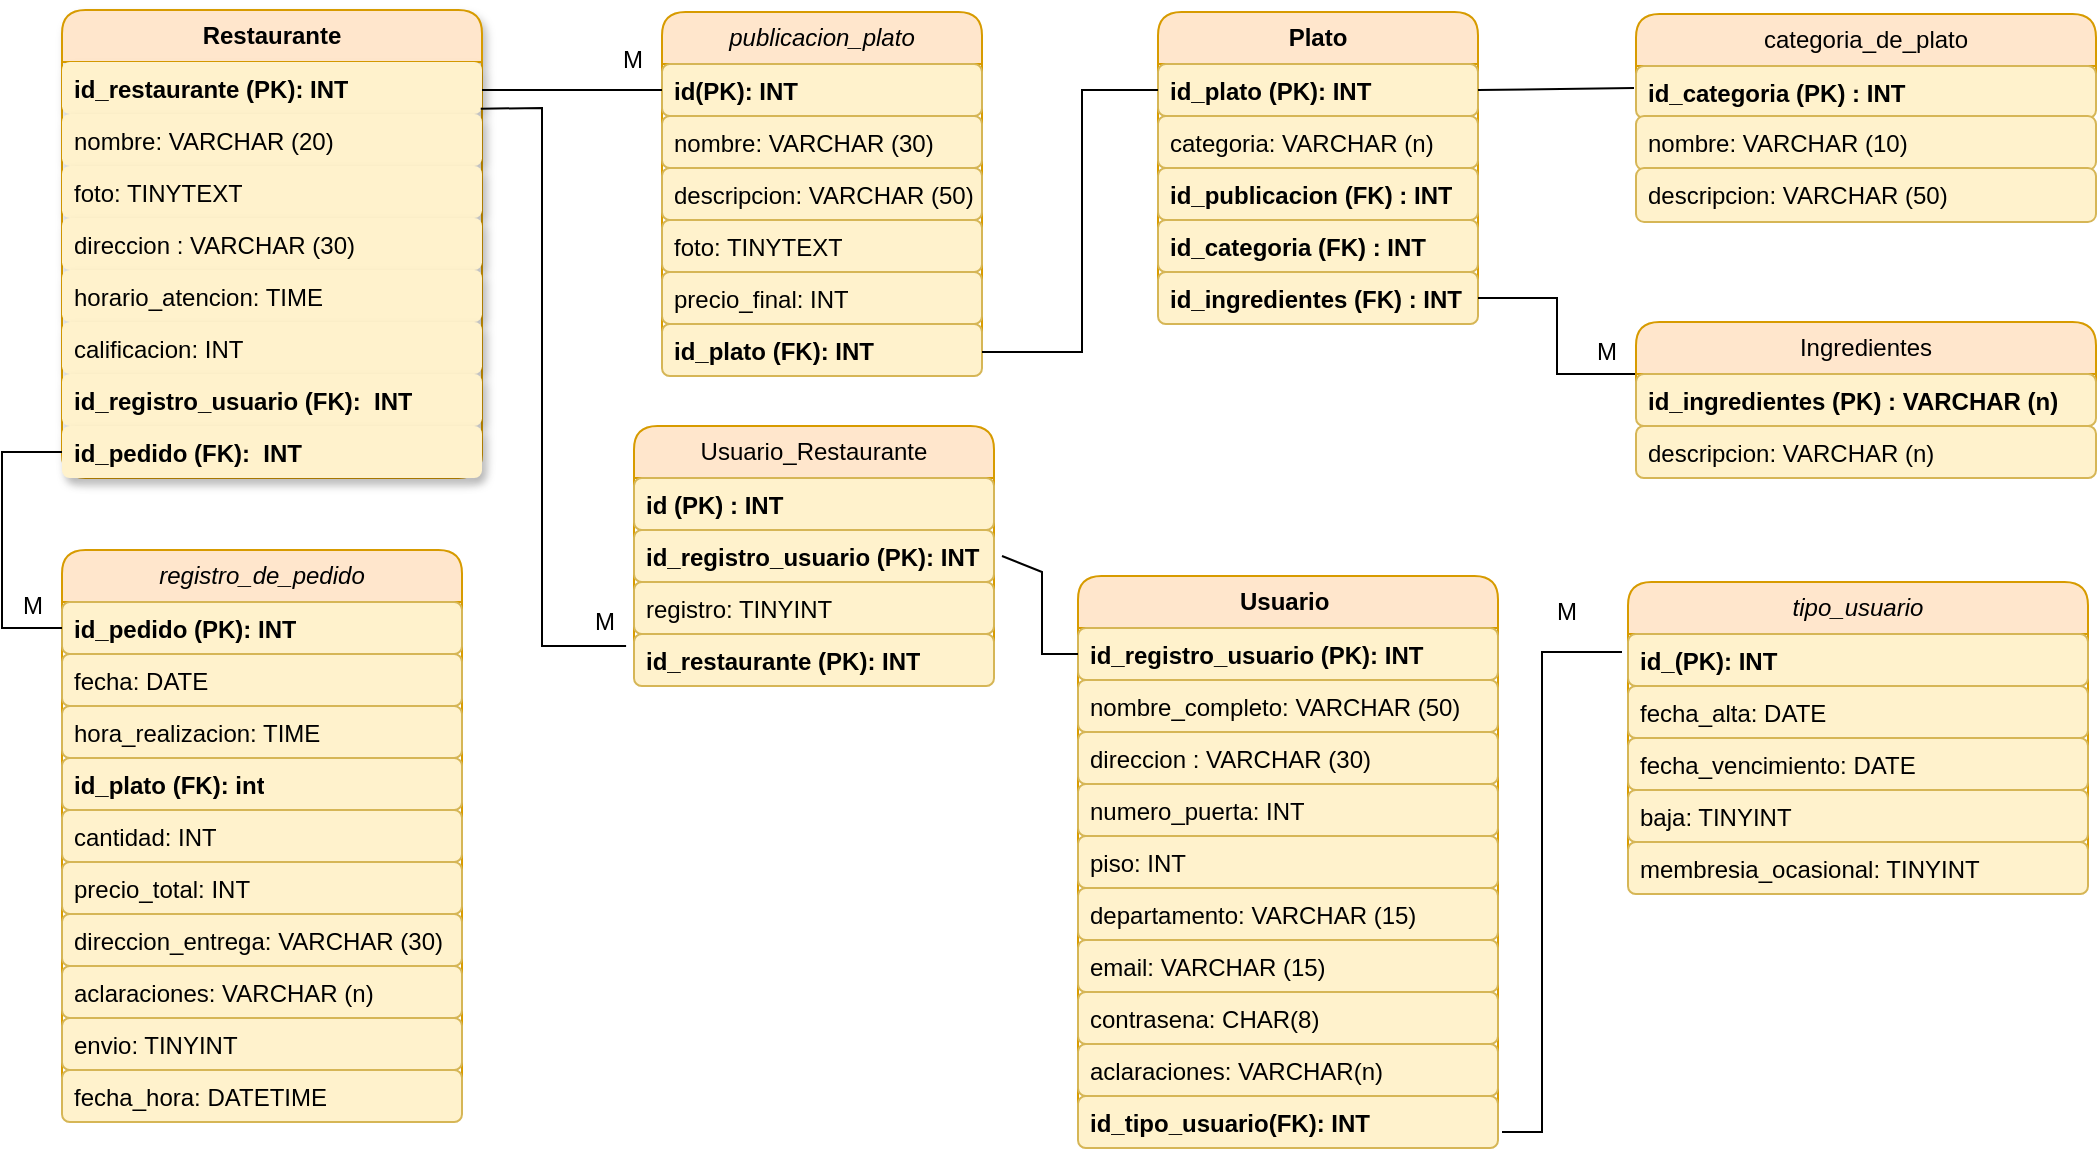 <mxfile version="24.2.1" type="google">
  <diagram id="C5RBs43oDa-KdzZeNtuy" name="Page-1">
    <mxGraphModel grid="1" page="1" gridSize="10" guides="1" tooltips="1" connect="1" arrows="1" fold="1" pageScale="1" pageWidth="827" pageHeight="1169" math="0" shadow="0">
      <root>
        <mxCell id="WIyWlLk6GJQsqaUBKTNV-0" />
        <mxCell id="WIyWlLk6GJQsqaUBKTNV-1" parent="WIyWlLk6GJQsqaUBKTNV-0" />
        <mxCell id="ddnr4rehdjsai6wzzecG-0" value="&lt;span style=&quot;color: rgb(0, 0, 0); text-wrap: nowrap;&quot;&gt;&lt;b style=&quot;&quot;&gt;Restaurante&lt;/b&gt;&lt;/span&gt;" style="swimlane;fontStyle=0;childLayout=stackLayout;horizontal=1;startSize=26;fillColor=#ffe6cc;horizontalStack=0;resizeParent=1;resizeParentMax=0;resizeLast=0;collapsible=1;marginBottom=0;whiteSpace=wrap;html=1;rounded=1;labelBackgroundColor=none;strokeColor=#d79b00;swimlaneFillColor=none;glass=0;shadow=1;" vertex="1" parent="WIyWlLk6GJQsqaUBKTNV-1">
          <mxGeometry x="60" y="29" width="210" height="234" as="geometry" />
        </mxCell>
        <mxCell id="ddnr4rehdjsai6wzzecG-1" value="&lt;span style=&quot;color: rgb(0, 0, 0); text-wrap: nowrap;&quot;&gt;&lt;b&gt;id_restaurante (PK): INT&lt;/b&gt;&lt;/span&gt;" style="text;strokeColor=none;fillColor=#fff2cc;align=left;verticalAlign=top;spacingLeft=4;spacingRight=4;overflow=hidden;rotatable=0;points=[[0,0.5],[1,0.5]];portConstraint=eastwest;whiteSpace=wrap;html=1;rounded=1;labelBackgroundColor=none;gradientColor=none;glass=0;shadow=1;" vertex="1" parent="ddnr4rehdjsai6wzzecG-0">
          <mxGeometry y="26" width="210" height="26" as="geometry" />
        </mxCell>
        <mxCell id="ddnr4rehdjsai6wzzecG-2" value="&lt;span style=&quot;color: rgb(0, 0, 0); text-wrap: nowrap;&quot;&gt;nombre: VARCHAR (20)&lt;/span&gt;" style="text;strokeColor=none;fillColor=#fff2cc;align=left;verticalAlign=top;spacingLeft=4;spacingRight=4;overflow=hidden;rotatable=0;points=[[0,0.5],[1,0.5]];portConstraint=eastwest;whiteSpace=wrap;html=1;rounded=1;labelBackgroundColor=none;gradientColor=none;glass=0;shadow=1;" vertex="1" parent="ddnr4rehdjsai6wzzecG-0">
          <mxGeometry y="52" width="210" height="26" as="geometry" />
        </mxCell>
        <mxCell id="ddnr4rehdjsai6wzzecG-3" value="&lt;span style=&quot;color: rgb(0, 0, 0); text-wrap: nowrap;&quot;&gt;foto: TINYTEXT&lt;/span&gt;" style="text;strokeColor=none;fillColor=#fff2cc;align=left;verticalAlign=top;spacingLeft=4;spacingRight=4;overflow=hidden;rotatable=0;points=[[0,0.5],[1,0.5]];portConstraint=eastwest;whiteSpace=wrap;html=1;rounded=1;labelBackgroundColor=none;gradientColor=none;glass=0;shadow=1;" vertex="1" parent="ddnr4rehdjsai6wzzecG-0">
          <mxGeometry y="78" width="210" height="26" as="geometry" />
        </mxCell>
        <mxCell id="ddnr4rehdjsai6wzzecG-4" value="&lt;span style=&quot;color: rgb(0, 0, 0); text-wrap: nowrap;&quot;&gt;direccion : VARCHAR (30)&lt;/span&gt;" style="text;strokeColor=none;fillColor=#fff2cc;align=left;verticalAlign=top;spacingLeft=4;spacingRight=4;overflow=hidden;rotatable=0;points=[[0,0.5],[1,0.5]];portConstraint=eastwest;whiteSpace=wrap;html=1;rounded=1;labelBackgroundColor=none;gradientColor=none;glass=0;shadow=1;" vertex="1" parent="ddnr4rehdjsai6wzzecG-0">
          <mxGeometry y="104" width="210" height="26" as="geometry" />
        </mxCell>
        <mxCell id="ddnr4rehdjsai6wzzecG-5" value="&lt;span style=&quot;color: rgb(0, 0, 0); text-wrap: nowrap;&quot;&gt;horario_atencion: TIME&lt;/span&gt;" style="text;strokeColor=none;fillColor=#fff2cc;align=left;verticalAlign=top;spacingLeft=4;spacingRight=4;overflow=hidden;rotatable=0;points=[[0,0.5],[1,0.5]];portConstraint=eastwest;whiteSpace=wrap;html=1;rounded=1;labelBackgroundColor=none;gradientColor=none;glass=0;shadow=1;" vertex="1" parent="ddnr4rehdjsai6wzzecG-0">
          <mxGeometry y="130" width="210" height="26" as="geometry" />
        </mxCell>
        <mxCell id="ddnr4rehdjsai6wzzecG-6" value="&lt;span style=&quot;color: rgb(0, 0, 0); text-wrap: nowrap;&quot;&gt;calificacion: INT&lt;/span&gt;" style="text;strokeColor=none;fillColor=#fff2cc;align=left;verticalAlign=top;spacingLeft=4;spacingRight=4;overflow=hidden;rotatable=0;points=[[0,0.5],[1,0.5]];portConstraint=eastwest;whiteSpace=wrap;html=1;rounded=1;labelBackgroundColor=none;gradientColor=none;glass=0;shadow=1;" vertex="1" parent="ddnr4rehdjsai6wzzecG-0">
          <mxGeometry y="156" width="210" height="26" as="geometry" />
        </mxCell>
        <mxCell id="ddnr4rehdjsai6wzzecG-7" value="&lt;font color=&quot;#000000&quot;&gt;&lt;span style=&quot;text-wrap: nowrap;&quot;&gt;&lt;b&gt;id_registro_usuario (FK):&amp;nbsp; INT&lt;/b&gt;&lt;/span&gt;&lt;/font&gt;&lt;div&gt;&lt;font color=&quot;#000000&quot;&gt;&lt;span style=&quot;text-wrap: nowrap;&quot;&gt;&lt;br&gt;&lt;/span&gt;&lt;/font&gt;&lt;/div&gt;" style="text;strokeColor=none;fillColor=#fff2cc;align=left;verticalAlign=top;spacingLeft=4;spacingRight=4;overflow=hidden;rotatable=0;points=[[0,0.5],[1,0.5]];portConstraint=eastwest;whiteSpace=wrap;html=1;rounded=1;labelBackgroundColor=none;gradientColor=none;glass=0;shadow=1;" vertex="1" parent="ddnr4rehdjsai6wzzecG-0">
          <mxGeometry y="182" width="210" height="26" as="geometry" />
        </mxCell>
        <mxCell id="ddnr4rehdjsai6wzzecG-8" value="&lt;font color=&quot;#000000&quot;&gt;&lt;span style=&quot;text-wrap: nowrap;&quot;&gt;&lt;b&gt;id_pedido (FK):&amp;nbsp; INT&lt;/b&gt;&lt;/span&gt;&lt;/font&gt;&lt;div&gt;&lt;font color=&quot;#000000&quot;&gt;&lt;span style=&quot;text-wrap: nowrap;&quot;&gt;&lt;br&gt;&lt;/span&gt;&lt;/font&gt;&lt;/div&gt;" style="text;strokeColor=none;fillColor=#fff2cc;align=left;verticalAlign=top;spacingLeft=4;spacingRight=4;overflow=hidden;rotatable=0;points=[[0,0.5],[1,0.5]];portConstraint=eastwest;whiteSpace=wrap;html=1;rounded=1;labelBackgroundColor=none;gradientColor=none;glass=0;shadow=1;" vertex="1" parent="ddnr4rehdjsai6wzzecG-0">
          <mxGeometry y="208" width="210" height="26" as="geometry" />
        </mxCell>
        <mxCell id="ddnr4rehdjsai6wzzecG-9" value="&lt;span style=&quot;color: rgb(0, 0, 0); font-style: italic; text-wrap: nowrap;&quot;&gt;publicacion_plato&lt;/span&gt;" style="swimlane;fontStyle=0;childLayout=stackLayout;horizontal=1;startSize=26;fillColor=#ffe6cc;horizontalStack=0;resizeParent=1;resizeParentMax=0;resizeLast=0;collapsible=1;marginBottom=0;whiteSpace=wrap;html=1;rounded=1;labelBackgroundColor=none;strokeColor=#d79b00;" vertex="1" parent="WIyWlLk6GJQsqaUBKTNV-1">
          <mxGeometry x="360" y="30" width="160" height="182" as="geometry" />
        </mxCell>
        <mxCell id="ddnr4rehdjsai6wzzecG-10" value="&lt;span style=&quot;color: rgb(0, 0, 0); text-wrap: nowrap;&quot;&gt;&lt;b&gt;id(PK): INT&lt;/b&gt;&lt;/span&gt;" style="text;strokeColor=#d6b656;fillColor=#fff2cc;align=left;verticalAlign=top;spacingLeft=4;spacingRight=4;overflow=hidden;rotatable=0;points=[[0,0.5],[1,0.5]];portConstraint=eastwest;whiteSpace=wrap;html=1;rounded=1;labelBackgroundColor=none;" vertex="1" parent="ddnr4rehdjsai6wzzecG-9">
          <mxGeometry y="26" width="160" height="26" as="geometry" />
        </mxCell>
        <mxCell id="ddnr4rehdjsai6wzzecG-69" value="&lt;font color=&quot;#000000&quot;&gt;&lt;span style=&quot;text-wrap: nowrap;&quot;&gt;nombre: VARCHAR (30)&lt;/span&gt;&lt;/font&gt;" style="text;strokeColor=#d6b656;fillColor=#fff2cc;align=left;verticalAlign=top;spacingLeft=4;spacingRight=4;overflow=hidden;rotatable=0;points=[[0,0.5],[1,0.5]];portConstraint=eastwest;whiteSpace=wrap;html=1;rounded=1;labelBackgroundColor=none;" vertex="1" parent="ddnr4rehdjsai6wzzecG-9">
          <mxGeometry y="52" width="160" height="26" as="geometry" />
        </mxCell>
        <mxCell id="ddnr4rehdjsai6wzzecG-70" value="&lt;font color=&quot;#000000&quot;&gt;&lt;span style=&quot;text-wrap: nowrap;&quot;&gt;descripcion: VARCHAR (50)&lt;/span&gt;&lt;/font&gt;" style="text;strokeColor=#d6b656;fillColor=#fff2cc;align=left;verticalAlign=top;spacingLeft=4;spacingRight=4;overflow=hidden;rotatable=0;points=[[0,0.5],[1,0.5]];portConstraint=eastwest;whiteSpace=wrap;html=1;rounded=1;labelBackgroundColor=none;" vertex="1" parent="ddnr4rehdjsai6wzzecG-9">
          <mxGeometry y="78" width="160" height="26" as="geometry" />
        </mxCell>
        <mxCell id="ddnr4rehdjsai6wzzecG-17" value="&lt;span style=&quot;color: rgb(0, 0, 0); text-wrap: nowrap;&quot;&gt;foto: TINYTEXT&lt;/span&gt;" style="text;strokeColor=#d6b656;fillColor=#fff2cc;align=left;verticalAlign=top;spacingLeft=4;spacingRight=4;overflow=hidden;rotatable=0;points=[[0,0.5],[1,0.5]];portConstraint=eastwest;whiteSpace=wrap;html=1;rounded=1;labelBackgroundColor=none;" vertex="1" parent="ddnr4rehdjsai6wzzecG-9">
          <mxGeometry y="104" width="160" height="26" as="geometry" />
        </mxCell>
        <mxCell id="ddnr4rehdjsai6wzzecG-16" value="&lt;font color=&quot;#000000&quot;&gt;&lt;span style=&quot;text-wrap: nowrap;&quot;&gt;precio_final: INT&lt;/span&gt;&lt;/font&gt;" style="text;strokeColor=#d6b656;fillColor=#fff2cc;align=left;verticalAlign=top;spacingLeft=4;spacingRight=4;overflow=hidden;rotatable=0;points=[[0,0.5],[1,0.5]];portConstraint=eastwest;whiteSpace=wrap;html=1;rounded=1;labelBackgroundColor=none;" vertex="1" parent="ddnr4rehdjsai6wzzecG-9">
          <mxGeometry y="130" width="160" height="26" as="geometry" />
        </mxCell>
        <mxCell id="ddnr4rehdjsai6wzzecG-11" value="&lt;span style=&quot;color: rgb(0, 0, 0); text-wrap: nowrap;&quot;&gt;&lt;b&gt;id_plato (FK): INT&lt;/b&gt;&lt;/span&gt;" style="text;strokeColor=#d6b656;fillColor=#fff2cc;align=left;verticalAlign=top;spacingLeft=4;spacingRight=4;overflow=hidden;rotatable=0;points=[[0,0.5],[1,0.5]];portConstraint=eastwest;whiteSpace=wrap;html=1;rounded=1;labelBackgroundColor=none;" vertex="1" parent="ddnr4rehdjsai6wzzecG-9">
          <mxGeometry y="156" width="160" height="26" as="geometry" />
        </mxCell>
        <mxCell id="ddnr4rehdjsai6wzzecG-12" value="" style="endArrow=none;html=1;rounded=0;entryX=0;entryY=0.5;entryDx=0;entryDy=0;" edge="1" parent="WIyWlLk6GJQsqaUBKTNV-1" target="ddnr4rehdjsai6wzzecG-10">
          <mxGeometry width="50" height="50" relative="1" as="geometry">
            <mxPoint x="270" y="69" as="sourcePoint" />
            <mxPoint x="320" y="19" as="targetPoint" />
          </mxGeometry>
        </mxCell>
        <mxCell id="ddnr4rehdjsai6wzzecG-13" value="&lt;font color=&quot;#000000&quot;&gt;&lt;span style=&quot;text-wrap: nowrap;&quot;&gt;&lt;b style=&quot;&quot;&gt;Plato&lt;/b&gt;&lt;/span&gt;&lt;/font&gt;" style="swimlane;fontStyle=0;childLayout=stackLayout;horizontal=1;startSize=26;fillColor=#ffe6cc;horizontalStack=0;resizeParent=1;resizeParentMax=0;resizeLast=0;collapsible=1;marginBottom=0;whiteSpace=wrap;html=1;rounded=1;labelBackgroundColor=none;strokeColor=#d79b00;" vertex="1" parent="WIyWlLk6GJQsqaUBKTNV-1">
          <mxGeometry x="608" y="30" width="160" height="156" as="geometry" />
        </mxCell>
        <mxCell id="ddnr4rehdjsai6wzzecG-14" value="&lt;span style=&quot;color: rgb(0, 0, 0); text-wrap: nowrap;&quot;&gt;&lt;b&gt;id_plato (PK): INT&lt;/b&gt;&lt;/span&gt;" style="text;strokeColor=#d6b656;fillColor=#fff2cc;align=left;verticalAlign=top;spacingLeft=4;spacingRight=4;overflow=hidden;rotatable=0;points=[[0,0.5],[1,0.5]];portConstraint=eastwest;whiteSpace=wrap;html=1;rounded=1;labelBackgroundColor=none;" vertex="1" parent="ddnr4rehdjsai6wzzecG-13">
          <mxGeometry y="26" width="160" height="26" as="geometry" />
        </mxCell>
        <mxCell id="ddnr4rehdjsai6wzzecG-15" value="&lt;span style=&quot;color: rgb(0, 0, 0); text-wrap: nowrap;&quot;&gt;categoria: VARCHAR (n)&lt;/span&gt;" style="text;strokeColor=#d6b656;fillColor=#fff2cc;align=left;verticalAlign=top;spacingLeft=4;spacingRight=4;overflow=hidden;rotatable=0;points=[[0,0.5],[1,0.5]];portConstraint=eastwest;whiteSpace=wrap;html=1;rounded=1;labelBackgroundColor=none;" vertex="1" parent="ddnr4rehdjsai6wzzecG-13">
          <mxGeometry y="52" width="160" height="26" as="geometry" />
        </mxCell>
        <mxCell id="ddnr4rehdjsai6wzzecG-18" value="&lt;b&gt;id_publicacion (FK) : INT&lt;/b&gt;" style="text;strokeColor=#d6b656;fillColor=#fff2cc;align=left;verticalAlign=top;spacingLeft=4;spacingRight=4;overflow=hidden;rotatable=0;points=[[0,0.5],[1,0.5]];portConstraint=eastwest;whiteSpace=wrap;html=1;rounded=1;labelBackgroundColor=none;" vertex="1" parent="ddnr4rehdjsai6wzzecG-13">
          <mxGeometry y="78" width="160" height="26" as="geometry" />
        </mxCell>
        <mxCell id="ddnr4rehdjsai6wzzecG-19" value="&lt;b&gt;id_categoria (FK) : INT&lt;/b&gt;" style="text;strokeColor=#d6b656;fillColor=#fff2cc;align=left;verticalAlign=top;spacingLeft=4;spacingRight=4;overflow=hidden;rotatable=0;points=[[0,0.5],[1,0.5]];portConstraint=eastwest;whiteSpace=wrap;html=1;rounded=1;labelBackgroundColor=none;" vertex="1" parent="ddnr4rehdjsai6wzzecG-13">
          <mxGeometry y="104" width="160" height="26" as="geometry" />
        </mxCell>
        <mxCell id="ddnr4rehdjsai6wzzecG-20" value="&lt;b&gt;id_ingredientes (FK) : INT&lt;/b&gt;" style="text;strokeColor=#d6b656;fillColor=#fff2cc;align=left;verticalAlign=top;spacingLeft=4;spacingRight=4;overflow=hidden;rotatable=0;points=[[0,0.5],[1,0.5]];portConstraint=eastwest;whiteSpace=wrap;html=1;rounded=1;labelBackgroundColor=none;" vertex="1" parent="ddnr4rehdjsai6wzzecG-13">
          <mxGeometry y="130" width="160" height="26" as="geometry" />
        </mxCell>
        <mxCell id="ddnr4rehdjsai6wzzecG-21" value="" style="endArrow=none;html=1;rounded=0;entryX=0;entryY=0.5;entryDx=0;entryDy=0;" edge="1" parent="WIyWlLk6GJQsqaUBKTNV-1" target="ddnr4rehdjsai6wzzecG-14">
          <mxGeometry width="50" height="50" relative="1" as="geometry">
            <mxPoint x="520" y="200" as="sourcePoint" />
            <mxPoint x="600" y="70" as="targetPoint" />
            <Array as="points">
              <mxPoint x="570" y="200" />
              <mxPoint x="570" y="69" />
            </Array>
          </mxGeometry>
        </mxCell>
        <mxCell id="ddnr4rehdjsai6wzzecG-22" value="M" style="text;html=1;align=center;verticalAlign=middle;resizable=0;points=[];autosize=1;strokeColor=none;fillColor=none;" vertex="1" parent="WIyWlLk6GJQsqaUBKTNV-1">
          <mxGeometry x="330" y="39" width="30" height="30" as="geometry" />
        </mxCell>
        <mxCell id="ddnr4rehdjsai6wzzecG-23" value="&lt;font color=&quot;#000000&quot;&gt;categoria_de_plato&lt;/font&gt;" style="swimlane;fontStyle=0;childLayout=stackLayout;horizontal=1;startSize=26;fillColor=#ffe6cc;horizontalStack=0;resizeParent=1;resizeParentMax=0;resizeLast=0;collapsible=1;marginBottom=0;whiteSpace=wrap;html=1;rounded=1;labelBackgroundColor=none;strokeColor=#d79b00;" vertex="1" parent="WIyWlLk6GJQsqaUBKTNV-1">
          <mxGeometry x="847" y="31" width="230" height="52" as="geometry" />
        </mxCell>
        <mxCell id="ddnr4rehdjsai6wzzecG-24" value="&lt;b&gt;&lt;font color=&quot;#000000&quot;&gt;id_categoria (PK) : INT&lt;/font&gt;&lt;/b&gt;" style="text;strokeColor=#d6b656;fillColor=#fff2cc;align=left;verticalAlign=top;spacingLeft=4;spacingRight=4;overflow=hidden;rotatable=0;points=[[0,0.5],[1,0.5]];portConstraint=eastwest;whiteSpace=wrap;html=1;rounded=1;labelBackgroundColor=none;" vertex="1" parent="ddnr4rehdjsai6wzzecG-23">
          <mxGeometry y="26" width="230" height="26" as="geometry" />
        </mxCell>
        <mxCell id="ddnr4rehdjsai6wzzecG-25" value="&lt;span style=&quot;text-wrap: nowrap;&quot;&gt;nombre: VARCHAR (10)&lt;/span&gt;" style="text;strokeColor=#d6b656;fillColor=#fff2cc;align=left;verticalAlign=top;spacingLeft=4;spacingRight=4;overflow=hidden;rotatable=0;points=[[0,0.5],[1,0.5]];portConstraint=eastwest;whiteSpace=wrap;html=1;rounded=1;labelBackgroundColor=none;" vertex="1" parent="WIyWlLk6GJQsqaUBKTNV-1">
          <mxGeometry x="847" y="82" width="230" height="27" as="geometry" />
        </mxCell>
        <mxCell id="ddnr4rehdjsai6wzzecG-26" value="&lt;span style=&quot;color: rgb(0, 0, 0); text-wrap: nowrap;&quot;&gt;descripcion: VARCHAR (50)&lt;/span&gt;" style="text;strokeColor=#d6b656;fillColor=#fff2cc;align=left;verticalAlign=top;spacingLeft=4;spacingRight=4;overflow=hidden;rotatable=0;points=[[0,0.5],[1,0.5]];portConstraint=eastwest;whiteSpace=wrap;html=1;rounded=1;labelBackgroundColor=none;" vertex="1" parent="WIyWlLk6GJQsqaUBKTNV-1">
          <mxGeometry x="847" y="108" width="230" height="27" as="geometry" />
        </mxCell>
        <mxCell id="ddnr4rehdjsai6wzzecG-27" value="" style="endArrow=none;html=1;rounded=0;exitX=1;exitY=0.5;exitDx=0;exitDy=0;" edge="1" parent="WIyWlLk6GJQsqaUBKTNV-1" source="ddnr4rehdjsai6wzzecG-14">
          <mxGeometry width="50" height="50" relative="1" as="geometry">
            <mxPoint x="796" y="74" as="sourcePoint" />
            <mxPoint x="846" y="68" as="targetPoint" />
          </mxGeometry>
        </mxCell>
        <mxCell id="ddnr4rehdjsai6wzzecG-71" value="" style="edgeStyle=orthogonalEdgeStyle;rounded=0;orthogonalLoop=1;jettySize=auto;html=1;endArrow=none;endFill=0;" edge="1" parent="WIyWlLk6GJQsqaUBKTNV-1" source="ddnr4rehdjsai6wzzecG-28" target="ddnr4rehdjsai6wzzecG-20">
          <mxGeometry relative="1" as="geometry" />
        </mxCell>
        <mxCell id="ddnr4rehdjsai6wzzecG-28" value="&lt;font color=&quot;#000000&quot;&gt;Ingredientes&lt;/font&gt;" style="swimlane;fontStyle=0;childLayout=stackLayout;horizontal=1;startSize=26;fillColor=#ffe6cc;horizontalStack=0;resizeParent=1;resizeParentMax=0;resizeLast=0;collapsible=1;marginBottom=0;whiteSpace=wrap;html=1;rounded=1;labelBackgroundColor=none;strokeColor=#d79b00;" vertex="1" parent="WIyWlLk6GJQsqaUBKTNV-1">
          <mxGeometry x="847" y="185" width="230" height="52" as="geometry" />
        </mxCell>
        <mxCell id="ddnr4rehdjsai6wzzecG-29" value="&lt;b&gt;&lt;font color=&quot;#000000&quot;&gt;id_ingredientes (PK) : VARCHAR (n)&lt;/font&gt;&lt;/b&gt;" style="text;strokeColor=#d6b656;fillColor=#fff2cc;align=left;verticalAlign=top;spacingLeft=4;spacingRight=4;overflow=hidden;rotatable=0;points=[[0,0.5],[1,0.5]];portConstraint=eastwest;whiteSpace=wrap;html=1;rounded=1;labelBackgroundColor=none;" vertex="1" parent="ddnr4rehdjsai6wzzecG-28">
          <mxGeometry y="26" width="230" height="26" as="geometry" />
        </mxCell>
        <mxCell id="ddnr4rehdjsai6wzzecG-30" value="&lt;span style=&quot;color: rgb(0, 0, 0); text-wrap: nowrap;&quot;&gt;descripcion: VARCHAR (n)&lt;/span&gt;" style="text;strokeColor=#d6b656;fillColor=#fff2cc;align=left;verticalAlign=top;spacingLeft=4;spacingRight=4;overflow=hidden;rotatable=0;points=[[0,0.5],[1,0.5]];portConstraint=eastwest;whiteSpace=wrap;html=1;rounded=1;labelBackgroundColor=none;" vertex="1" parent="WIyWlLk6GJQsqaUBKTNV-1">
          <mxGeometry x="847" y="237" width="230" height="26" as="geometry" />
        </mxCell>
        <mxCell id="ddnr4rehdjsai6wzzecG-32" value="&lt;span style=&quot;color: rgb(0, 0, 0); font-style: italic; text-wrap: nowrap;&quot;&gt;registro_de_pedido&lt;/span&gt;" style="swimlane;fontStyle=0;childLayout=stackLayout;horizontal=1;startSize=26;fillColor=#ffe6cc;horizontalStack=0;resizeParent=1;resizeParentMax=0;resizeLast=0;collapsible=1;marginBottom=0;whiteSpace=wrap;html=1;rounded=1;labelBackgroundColor=none;strokeColor=#d79b00;" vertex="1" parent="WIyWlLk6GJQsqaUBKTNV-1">
          <mxGeometry x="60" y="299" width="200" height="286" as="geometry" />
        </mxCell>
        <mxCell id="ddnr4rehdjsai6wzzecG-33" value="&lt;span style=&quot;color: rgb(0, 0, 0); text-wrap: nowrap;&quot;&gt;&lt;b&gt;id_pedido (PK): INT&lt;/b&gt;&lt;/span&gt;" style="text;strokeColor=#d6b656;fillColor=#fff2cc;align=left;verticalAlign=top;spacingLeft=4;spacingRight=4;overflow=hidden;rotatable=0;points=[[0,0.5],[1,0.5]];portConstraint=eastwest;whiteSpace=wrap;html=1;rounded=1;labelBackgroundColor=none;" vertex="1" parent="ddnr4rehdjsai6wzzecG-32">
          <mxGeometry y="26" width="200" height="26" as="geometry" />
        </mxCell>
        <mxCell id="ddnr4rehdjsai6wzzecG-34" value="&lt;span style=&quot;color: rgb(0, 0, 0); text-wrap: nowrap;&quot;&gt;fecha: DATE&lt;/span&gt;" style="text;strokeColor=#d6b656;fillColor=#fff2cc;align=left;verticalAlign=top;spacingLeft=4;spacingRight=4;overflow=hidden;rotatable=0;points=[[0,0.5],[1,0.5]];portConstraint=eastwest;whiteSpace=wrap;html=1;rounded=1;labelBackgroundColor=none;" vertex="1" parent="ddnr4rehdjsai6wzzecG-32">
          <mxGeometry y="52" width="200" height="26" as="geometry" />
        </mxCell>
        <mxCell id="ddnr4rehdjsai6wzzecG-35" value="&lt;span style=&quot;color: rgb(0, 0, 0); text-wrap: nowrap;&quot;&gt;hora_realizacion: TIME&lt;/span&gt;" style="text;strokeColor=#d6b656;fillColor=#fff2cc;align=left;verticalAlign=top;spacingLeft=4;spacingRight=4;overflow=hidden;rotatable=0;points=[[0,0.5],[1,0.5]];portConstraint=eastwest;whiteSpace=wrap;html=1;rounded=1;labelBackgroundColor=none;" vertex="1" parent="ddnr4rehdjsai6wzzecG-32">
          <mxGeometry y="78" width="200" height="26" as="geometry" />
        </mxCell>
        <mxCell id="ddnr4rehdjsai6wzzecG-36" value="&lt;span style=&quot;color: rgb(0, 0, 0); text-wrap: nowrap;&quot;&gt;&lt;b&gt;id_plato (FK): int&lt;/b&gt;&lt;/span&gt;" style="text;strokeColor=#d6b656;fillColor=#fff2cc;align=left;verticalAlign=top;spacingLeft=4;spacingRight=4;overflow=hidden;rotatable=0;points=[[0,0.5],[1,0.5]];portConstraint=eastwest;whiteSpace=wrap;html=1;rounded=1;labelBackgroundColor=none;" vertex="1" parent="ddnr4rehdjsai6wzzecG-32">
          <mxGeometry y="104" width="200" height="26" as="geometry" />
        </mxCell>
        <mxCell id="ddnr4rehdjsai6wzzecG-37" value="&lt;span style=&quot;color: rgb(0, 0, 0); text-wrap: nowrap;&quot;&gt;cantidad: INT&lt;/span&gt;" style="text;strokeColor=#d6b656;fillColor=#fff2cc;align=left;verticalAlign=top;spacingLeft=4;spacingRight=4;overflow=hidden;rotatable=0;points=[[0,0.5],[1,0.5]];portConstraint=eastwest;whiteSpace=wrap;html=1;rounded=1;labelBackgroundColor=none;" vertex="1" parent="ddnr4rehdjsai6wzzecG-32">
          <mxGeometry y="130" width="200" height="26" as="geometry" />
        </mxCell>
        <mxCell id="ddnr4rehdjsai6wzzecG-38" value="&lt;span style=&quot;color: rgb(0, 0, 0); text-wrap: nowrap;&quot;&gt;precio_total: INT&lt;/span&gt;" style="text;strokeColor=#d6b656;fillColor=#fff2cc;align=left;verticalAlign=top;spacingLeft=4;spacingRight=4;overflow=hidden;rotatable=0;points=[[0,0.5],[1,0.5]];portConstraint=eastwest;whiteSpace=wrap;html=1;rounded=1;labelBackgroundColor=none;" vertex="1" parent="ddnr4rehdjsai6wzzecG-32">
          <mxGeometry y="156" width="200" height="26" as="geometry" />
        </mxCell>
        <mxCell id="ddnr4rehdjsai6wzzecG-40" value="&lt;span style=&quot;color: rgb(0, 0, 0); text-wrap: nowrap;&quot;&gt;direccion_entrega: VARCHAR (30)&lt;/span&gt;" style="text;strokeColor=#d6b656;fillColor=#fff2cc;align=left;verticalAlign=top;spacingLeft=4;spacingRight=4;overflow=hidden;rotatable=0;points=[[0,0.5],[1,0.5]];portConstraint=eastwest;whiteSpace=wrap;html=1;rounded=1;labelBackgroundColor=none;" vertex="1" parent="ddnr4rehdjsai6wzzecG-32">
          <mxGeometry y="182" width="200" height="26" as="geometry" />
        </mxCell>
        <mxCell id="ddnr4rehdjsai6wzzecG-39" value="&lt;span style=&quot;color: rgb(0, 0, 0); text-wrap: nowrap;&quot;&gt;aclaraciones: VARCHAR (n)&lt;/span&gt;" style="text;strokeColor=#d6b656;fillColor=#fff2cc;align=left;verticalAlign=top;spacingLeft=4;spacingRight=4;overflow=hidden;rotatable=0;points=[[0,0.5],[1,0.5]];portConstraint=eastwest;whiteSpace=wrap;html=1;rounded=1;labelBackgroundColor=none;" vertex="1" parent="ddnr4rehdjsai6wzzecG-32">
          <mxGeometry y="208" width="200" height="26" as="geometry" />
        </mxCell>
        <mxCell id="ddnr4rehdjsai6wzzecG-41" value="&lt;font color=&quot;#000000&quot;&gt;&lt;span style=&quot;text-wrap: nowrap;&quot;&gt;envio: TINYINT&lt;/span&gt;&lt;/font&gt;" style="text;strokeColor=#d6b656;fillColor=#fff2cc;align=left;verticalAlign=top;spacingLeft=4;spacingRight=4;overflow=hidden;rotatable=0;points=[[0,0.5],[1,0.5]];portConstraint=eastwest;whiteSpace=wrap;html=1;rounded=1;labelBackgroundColor=none;" vertex="1" parent="ddnr4rehdjsai6wzzecG-32">
          <mxGeometry y="234" width="200" height="26" as="geometry" />
        </mxCell>
        <mxCell id="ddnr4rehdjsai6wzzecG-42" value="&lt;span style=&quot;color: rgb(0, 0, 0); text-wrap: nowrap;&quot;&gt;fecha_hora: DATETIME&lt;/span&gt;" style="text;strokeColor=#d6b656;fillColor=#fff2cc;align=left;verticalAlign=top;spacingLeft=4;spacingRight=4;overflow=hidden;rotatable=0;points=[[0,0.5],[1,0.5]];portConstraint=eastwest;whiteSpace=wrap;html=1;rounded=1;labelBackgroundColor=none;" vertex="1" parent="ddnr4rehdjsai6wzzecG-32">
          <mxGeometry y="260" width="200" height="26" as="geometry" />
        </mxCell>
        <mxCell id="ddnr4rehdjsai6wzzecG-43" value="" style="endArrow=none;html=1;rounded=0;entryX=0;entryY=0.5;entryDx=0;entryDy=0;exitX=0;exitY=0.5;exitDx=0;exitDy=0;" edge="1" parent="WIyWlLk6GJQsqaUBKTNV-1" source="ddnr4rehdjsai6wzzecG-33" target="ddnr4rehdjsai6wzzecG-8">
          <mxGeometry width="50" height="50" relative="1" as="geometry">
            <mxPoint x="20" y="289" as="sourcePoint" />
            <mxPoint x="160" y="269" as="targetPoint" />
            <Array as="points">
              <mxPoint x="30" y="338" />
              <mxPoint x="30" y="250" />
            </Array>
          </mxGeometry>
        </mxCell>
        <mxCell id="ddnr4rehdjsai6wzzecG-44" value="&lt;font color=&quot;#000000&quot;&gt;&lt;span style=&quot;text-wrap: nowrap;&quot;&gt;&lt;b&gt;Usuario&amp;nbsp;&lt;/b&gt;&lt;/span&gt;&lt;/font&gt;" style="swimlane;fontStyle=0;childLayout=stackLayout;horizontal=1;startSize=26;fillColor=#ffe6cc;horizontalStack=0;resizeParent=1;resizeParentMax=0;resizeLast=0;collapsible=1;marginBottom=0;whiteSpace=wrap;html=1;rounded=1;labelBackgroundColor=none;strokeColor=#d79b00;" vertex="1" parent="WIyWlLk6GJQsqaUBKTNV-1">
          <mxGeometry x="568" y="312" width="210" height="286" as="geometry" />
        </mxCell>
        <mxCell id="ddnr4rehdjsai6wzzecG-45" value="&lt;span style=&quot;color: rgb(0, 0, 0); text-wrap: nowrap;&quot;&gt;&lt;b&gt;id_registro_usuario (PK): INT&lt;/b&gt;&lt;/span&gt;" style="text;strokeColor=#d6b656;fillColor=#fff2cc;align=left;verticalAlign=top;spacingLeft=4;spacingRight=4;overflow=hidden;rotatable=0;points=[[0,0.5],[1,0.5]];portConstraint=eastwest;whiteSpace=wrap;html=1;rounded=1;labelBackgroundColor=none;" vertex="1" parent="ddnr4rehdjsai6wzzecG-44">
          <mxGeometry y="26" width="210" height="26" as="geometry" />
        </mxCell>
        <mxCell id="ddnr4rehdjsai6wzzecG-46" value="&lt;span style=&quot;color: rgb(0, 0, 0); text-wrap: nowrap;&quot;&gt;nombre_completo: VARCHAR (50)&lt;/span&gt;" style="text;strokeColor=#d6b656;fillColor=#fff2cc;align=left;verticalAlign=top;spacingLeft=4;spacingRight=4;overflow=hidden;rotatable=0;points=[[0,0.5],[1,0.5]];portConstraint=eastwest;whiteSpace=wrap;html=1;rounded=1;labelBackgroundColor=none;" vertex="1" parent="ddnr4rehdjsai6wzzecG-44">
          <mxGeometry y="52" width="210" height="26" as="geometry" />
        </mxCell>
        <mxCell id="ddnr4rehdjsai6wzzecG-47" value="&lt;span style=&quot;color: rgb(0, 0, 0); text-wrap: nowrap;&quot;&gt;direccion : VARCHAR (30)&lt;/span&gt;" style="text;strokeColor=#d6b656;fillColor=#fff2cc;align=left;verticalAlign=top;spacingLeft=4;spacingRight=4;overflow=hidden;rotatable=0;points=[[0,0.5],[1,0.5]];portConstraint=eastwest;whiteSpace=wrap;html=1;rounded=1;labelBackgroundColor=none;" vertex="1" parent="ddnr4rehdjsai6wzzecG-44">
          <mxGeometry y="78" width="210" height="26" as="geometry" />
        </mxCell>
        <mxCell id="ddnr4rehdjsai6wzzecG-48" value="&lt;span style=&quot;color: rgb(0, 0, 0); text-wrap: nowrap;&quot;&gt;numero_puerta: INT&lt;/span&gt;" style="text;strokeColor=#d6b656;fillColor=#fff2cc;align=left;verticalAlign=top;spacingLeft=4;spacingRight=4;overflow=hidden;rotatable=0;points=[[0,0.5],[1,0.5]];portConstraint=eastwest;whiteSpace=wrap;html=1;rounded=1;labelBackgroundColor=none;" vertex="1" parent="ddnr4rehdjsai6wzzecG-44">
          <mxGeometry y="104" width="210" height="26" as="geometry" />
        </mxCell>
        <mxCell id="ddnr4rehdjsai6wzzecG-49" value="&lt;font color=&quot;#000000&quot;&gt;&lt;span style=&quot;text-wrap: nowrap;&quot;&gt;piso: INT&lt;/span&gt;&lt;/font&gt;" style="text;strokeColor=#d6b656;fillColor=#fff2cc;align=left;verticalAlign=top;spacingLeft=4;spacingRight=4;overflow=hidden;rotatable=0;points=[[0,0.5],[1,0.5]];portConstraint=eastwest;whiteSpace=wrap;html=1;rounded=1;labelBackgroundColor=none;" vertex="1" parent="ddnr4rehdjsai6wzzecG-44">
          <mxGeometry y="130" width="210" height="26" as="geometry" />
        </mxCell>
        <mxCell id="ddnr4rehdjsai6wzzecG-50" value="&lt;font color=&quot;#000000&quot;&gt;&lt;span style=&quot;text-wrap: nowrap;&quot;&gt;departamento: VARCHAR (15)&lt;/span&gt;&lt;/font&gt;" style="text;strokeColor=#d6b656;fillColor=#fff2cc;align=left;verticalAlign=top;spacingLeft=4;spacingRight=4;overflow=hidden;rotatable=0;points=[[0,0.5],[1,0.5]];portConstraint=eastwest;whiteSpace=wrap;html=1;rounded=1;labelBackgroundColor=none;" vertex="1" parent="ddnr4rehdjsai6wzzecG-44">
          <mxGeometry y="156" width="210" height="26" as="geometry" />
        </mxCell>
        <mxCell id="ddnr4rehdjsai6wzzecG-51" value="&lt;font color=&quot;#000000&quot;&gt;&lt;span style=&quot;text-wrap: nowrap;&quot;&gt;email: VARCHAR (15)&lt;/span&gt;&lt;/font&gt;" style="text;strokeColor=#d6b656;fillColor=#fff2cc;align=left;verticalAlign=top;spacingLeft=4;spacingRight=4;overflow=hidden;rotatable=0;points=[[0,0.5],[1,0.5]];portConstraint=eastwest;whiteSpace=wrap;html=1;rounded=1;labelBackgroundColor=none;" vertex="1" parent="ddnr4rehdjsai6wzzecG-44">
          <mxGeometry y="182" width="210" height="26" as="geometry" />
        </mxCell>
        <mxCell id="ddnr4rehdjsai6wzzecG-52" value="&lt;font color=&quot;#000000&quot;&gt;&lt;span style=&quot;text-wrap: nowrap;&quot;&gt;contrasena: CHAR(8)&lt;/span&gt;&lt;/font&gt;" style="text;strokeColor=#d6b656;fillColor=#fff2cc;align=left;verticalAlign=top;spacingLeft=4;spacingRight=4;overflow=hidden;rotatable=0;points=[[0,0.5],[1,0.5]];portConstraint=eastwest;whiteSpace=wrap;html=1;rounded=1;labelBackgroundColor=none;" vertex="1" parent="ddnr4rehdjsai6wzzecG-44">
          <mxGeometry y="208" width="210" height="26" as="geometry" />
        </mxCell>
        <mxCell id="ddnr4rehdjsai6wzzecG-53" value="&lt;font color=&quot;#000000&quot;&gt;&lt;span style=&quot;text-wrap: nowrap;&quot;&gt;aclaraciones: VARCHAR(n)&lt;/span&gt;&lt;/font&gt;" style="text;strokeColor=#d6b656;fillColor=#fff2cc;align=left;verticalAlign=top;spacingLeft=4;spacingRight=4;overflow=hidden;rotatable=0;points=[[0,0.5],[1,0.5]];portConstraint=eastwest;whiteSpace=wrap;html=1;rounded=1;labelBackgroundColor=none;" vertex="1" parent="ddnr4rehdjsai6wzzecG-44">
          <mxGeometry y="234" width="210" height="26" as="geometry" />
        </mxCell>
        <mxCell id="ddnr4rehdjsai6wzzecG-75" value="&lt;font color=&quot;#000000&quot;&gt;&lt;span style=&quot;text-wrap: nowrap;&quot;&gt;&lt;b&gt;id_tipo_usuario(FK): INT&lt;/b&gt;&lt;/span&gt;&lt;/font&gt;" style="text;strokeColor=#d6b656;fillColor=#fff2cc;align=left;verticalAlign=top;spacingLeft=4;spacingRight=4;overflow=hidden;rotatable=0;points=[[0,0.5],[1,0.5]];portConstraint=eastwest;whiteSpace=wrap;html=1;rounded=1;labelBackgroundColor=none;" vertex="1" parent="ddnr4rehdjsai6wzzecG-44">
          <mxGeometry y="260" width="210" height="26" as="geometry" />
        </mxCell>
        <mxCell id="ddnr4rehdjsai6wzzecG-54" value="&lt;font color=&quot;#000000&quot;&gt;&lt;span style=&quot;text-wrap: nowrap;&quot;&gt;&lt;i&gt;tipo_usuario&lt;/i&gt;&lt;/span&gt;&lt;/font&gt;" style="swimlane;fontStyle=0;childLayout=stackLayout;horizontal=1;startSize=26;fillColor=#ffe6cc;horizontalStack=0;resizeParent=1;resizeParentMax=0;resizeLast=0;collapsible=1;marginBottom=0;whiteSpace=wrap;html=1;rounded=1;labelBackgroundColor=none;strokeColor=#d79b00;" vertex="1" parent="WIyWlLk6GJQsqaUBKTNV-1">
          <mxGeometry x="843" y="315" width="230" height="156" as="geometry" />
        </mxCell>
        <mxCell id="ddnr4rehdjsai6wzzecG-55" value="&lt;span style=&quot;color: rgb(0, 0, 0); text-wrap: nowrap;&quot;&gt;&lt;b&gt;id_(PK): INT&lt;/b&gt;&lt;/span&gt;" style="text;strokeColor=#d6b656;fillColor=#fff2cc;align=left;verticalAlign=top;spacingLeft=4;spacingRight=4;overflow=hidden;rotatable=0;points=[[0,0.5],[1,0.5]];portConstraint=eastwest;whiteSpace=wrap;html=1;rounded=1;labelBackgroundColor=none;" vertex="1" parent="ddnr4rehdjsai6wzzecG-54">
          <mxGeometry y="26" width="230" height="26" as="geometry" />
        </mxCell>
        <mxCell id="ddnr4rehdjsai6wzzecG-56" value="&lt;span style=&quot;color: rgb(0, 0, 0); text-wrap: nowrap;&quot;&gt;fecha_alta: DATE&lt;/span&gt;" style="text;strokeColor=#d6b656;fillColor=#fff2cc;align=left;verticalAlign=top;spacingLeft=4;spacingRight=4;overflow=hidden;rotatable=0;points=[[0,0.5],[1,0.5]];portConstraint=eastwest;whiteSpace=wrap;html=1;rounded=1;labelBackgroundColor=none;" vertex="1" parent="ddnr4rehdjsai6wzzecG-54">
          <mxGeometry y="52" width="230" height="26" as="geometry" />
        </mxCell>
        <mxCell id="ddnr4rehdjsai6wzzecG-57" value="&lt;span style=&quot;color: rgb(0, 0, 0); text-wrap: nowrap;&quot;&gt;fecha_vencimiento: DATE&lt;/span&gt;" style="text;strokeColor=#d6b656;fillColor=#fff2cc;align=left;verticalAlign=top;spacingLeft=4;spacingRight=4;overflow=hidden;rotatable=0;points=[[0,0.5],[1,0.5]];portConstraint=eastwest;whiteSpace=wrap;html=1;rounded=1;labelBackgroundColor=none;" vertex="1" parent="ddnr4rehdjsai6wzzecG-54">
          <mxGeometry y="78" width="230" height="26" as="geometry" />
        </mxCell>
        <mxCell id="ddnr4rehdjsai6wzzecG-58" value="&lt;font color=&quot;#000000&quot;&gt;&lt;span style=&quot;text-wrap: nowrap;&quot;&gt;baja: TINYINT&lt;/span&gt;&lt;/font&gt;" style="text;strokeColor=#d6b656;fillColor=#fff2cc;align=left;verticalAlign=top;spacingLeft=4;spacingRight=4;overflow=hidden;rotatable=0;points=[[0,0.5],[1,0.5]];portConstraint=eastwest;whiteSpace=wrap;html=1;rounded=1;labelBackgroundColor=none;" vertex="1" parent="ddnr4rehdjsai6wzzecG-54">
          <mxGeometry y="104" width="230" height="26" as="geometry" />
        </mxCell>
        <mxCell id="ddnr4rehdjsai6wzzecG-59" value="&lt;span style=&quot;color: rgb(0, 0, 0); text-wrap: nowrap;&quot;&gt;membresia_ocasional: TINYINT&lt;/span&gt;" style="text;strokeColor=#d6b656;fillColor=#fff2cc;align=left;verticalAlign=top;spacingLeft=4;spacingRight=4;overflow=hidden;rotatable=0;points=[[0,0.5],[1,0.5]];portConstraint=eastwest;whiteSpace=wrap;html=1;rounded=1;labelBackgroundColor=none;" vertex="1" parent="ddnr4rehdjsai6wzzecG-54">
          <mxGeometry y="130" width="230" height="26" as="geometry" />
        </mxCell>
        <mxCell id="ddnr4rehdjsai6wzzecG-61" value="Usuario_Restaurante" style="swimlane;fontStyle=0;childLayout=stackLayout;horizontal=1;startSize=26;fillColor=#ffe6cc;horizontalStack=0;resizeParent=1;resizeParentMax=0;resizeLast=0;collapsible=1;marginBottom=0;whiteSpace=wrap;html=1;rounded=1;labelBackgroundColor=none;strokeColor=#d79b00;" vertex="1" parent="WIyWlLk6GJQsqaUBKTNV-1">
          <mxGeometry x="346" y="237" width="180" height="130" as="geometry">
            <mxRectangle x="230" y="280" width="80" height="30" as="alternateBounds" />
          </mxGeometry>
        </mxCell>
        <mxCell id="ddnr4rehdjsai6wzzecG-62" value="&lt;b&gt;id (PK) : INT&lt;/b&gt;" style="text;strokeColor=#d6b656;fillColor=#fff2cc;align=left;verticalAlign=top;spacingLeft=4;spacingRight=4;overflow=hidden;rotatable=0;points=[[0,0.5],[1,0.5]];portConstraint=eastwest;whiteSpace=wrap;html=1;rounded=1;labelBackgroundColor=none;" vertex="1" parent="ddnr4rehdjsai6wzzecG-61">
          <mxGeometry y="26" width="180" height="26" as="geometry" />
        </mxCell>
        <mxCell id="ddnr4rehdjsai6wzzecG-63" value="&lt;div&gt;&lt;b style=&quot;text-wrap: nowrap;&quot;&gt;id_registro_usuario (PK): INT&lt;/b&gt;&lt;br&gt;&lt;/div&gt;" style="text;strokeColor=#d6b656;fillColor=#fff2cc;align=left;verticalAlign=top;spacingLeft=4;spacingRight=4;overflow=hidden;rotatable=0;points=[[0,0.5],[1,0.5]];portConstraint=eastwest;whiteSpace=wrap;html=1;rounded=1;labelBackgroundColor=none;fontStyle=1" vertex="1" parent="ddnr4rehdjsai6wzzecG-61">
          <mxGeometry y="52" width="180" height="26" as="geometry" />
        </mxCell>
        <mxCell id="ddnr4rehdjsai6wzzecG-64" value="&lt;font color=&quot;#000000&quot;&gt;&lt;span style=&quot;text-wrap: nowrap;&quot;&gt;registro: TINYINT&lt;/span&gt;&lt;/font&gt;" style="text;strokeColor=#d6b656;fillColor=#fff2cc;align=left;verticalAlign=top;spacingLeft=4;spacingRight=4;overflow=hidden;rotatable=0;points=[[0,0.5],[1,0.5]];portConstraint=eastwest;whiteSpace=wrap;html=1;rounded=1;labelBackgroundColor=none;" vertex="1" parent="ddnr4rehdjsai6wzzecG-61">
          <mxGeometry y="78" width="180" height="26" as="geometry" />
        </mxCell>
        <mxCell id="ddnr4rehdjsai6wzzecG-65" value="&lt;b style=&quot;text-wrap: nowrap;&quot;&gt;id_restaurante (PK): INT&lt;/b&gt;" style="text;strokeColor=#d6b656;fillColor=#fff2cc;align=left;verticalAlign=top;spacingLeft=4;spacingRight=4;overflow=hidden;rotatable=0;points=[[0,0.5],[1,0.5]];portConstraint=eastwest;whiteSpace=wrap;html=1;rounded=1;labelBackgroundColor=none;" vertex="1" parent="ddnr4rehdjsai6wzzecG-61">
          <mxGeometry y="104" width="180" height="26" as="geometry" />
        </mxCell>
        <mxCell id="ddnr4rehdjsai6wzzecG-66" value="" style="endArrow=none;html=1;rounded=0;exitX=0.997;exitY=0.898;exitDx=0;exitDy=0;exitPerimeter=0;entryX=-0.022;entryY=0.231;entryDx=0;entryDy=0;entryPerimeter=0;" edge="1" parent="WIyWlLk6GJQsqaUBKTNV-1" source="ddnr4rehdjsai6wzzecG-1" target="ddnr4rehdjsai6wzzecG-65">
          <mxGeometry width="50" height="50" relative="1" as="geometry">
            <mxPoint x="610" y="279" as="sourcePoint" />
            <mxPoint x="660" y="229" as="targetPoint" />
            <Array as="points">
              <mxPoint x="300" y="78" />
              <mxPoint x="300" y="347" />
            </Array>
          </mxGeometry>
        </mxCell>
        <mxCell id="ddnr4rehdjsai6wzzecG-67" value="" style="endArrow=none;html=1;rounded=0;entryX=0;entryY=0.5;entryDx=0;entryDy=0;" edge="1" parent="WIyWlLk6GJQsqaUBKTNV-1" target="ddnr4rehdjsai6wzzecG-45">
          <mxGeometry width="50" height="50" relative="1" as="geometry">
            <mxPoint x="530" y="302" as="sourcePoint" />
            <mxPoint x="660" y="229" as="targetPoint" />
            <Array as="points">
              <mxPoint x="550" y="310" />
              <mxPoint x="550" y="351" />
            </Array>
          </mxGeometry>
        </mxCell>
        <mxCell id="ddnr4rehdjsai6wzzecG-72" value="M" style="text;html=1;align=center;verticalAlign=middle;resizable=0;points=[];autosize=1;strokeColor=none;fillColor=none;" vertex="1" parent="WIyWlLk6GJQsqaUBKTNV-1">
          <mxGeometry x="817" y="185" width="30" height="30" as="geometry" />
        </mxCell>
        <mxCell id="ddnr4rehdjsai6wzzecG-73" value="M" style="text;html=1;align=center;verticalAlign=middle;resizable=0;points=[];autosize=1;strokeColor=none;fillColor=none;" vertex="1" parent="WIyWlLk6GJQsqaUBKTNV-1">
          <mxGeometry x="797" y="315" width="30" height="30" as="geometry" />
        </mxCell>
        <mxCell id="ddnr4rehdjsai6wzzecG-76" value="" style="endArrow=none;html=1;rounded=0;" edge="1" parent="WIyWlLk6GJQsqaUBKTNV-1">
          <mxGeometry width="50" height="50" relative="1" as="geometry">
            <mxPoint x="780" y="590" as="sourcePoint" />
            <mxPoint x="840" y="350" as="targetPoint" />
            <Array as="points">
              <mxPoint x="800" y="590" />
              <mxPoint x="800" y="350" />
            </Array>
          </mxGeometry>
        </mxCell>
        <mxCell id="ddnr4rehdjsai6wzzecG-79" value="M" style="text;html=1;align=center;verticalAlign=middle;resizable=0;points=[];autosize=1;strokeColor=none;fillColor=none;" vertex="1" parent="WIyWlLk6GJQsqaUBKTNV-1">
          <mxGeometry x="316" y="320" width="30" height="30" as="geometry" />
        </mxCell>
        <mxCell id="ddnr4rehdjsai6wzzecG-80" value="M" style="text;html=1;align=center;verticalAlign=middle;resizable=0;points=[];autosize=1;strokeColor=none;fillColor=none;" vertex="1" parent="WIyWlLk6GJQsqaUBKTNV-1">
          <mxGeometry x="30" y="312" width="30" height="30" as="geometry" />
        </mxCell>
      </root>
    </mxGraphModel>
  </diagram>
</mxfile>
